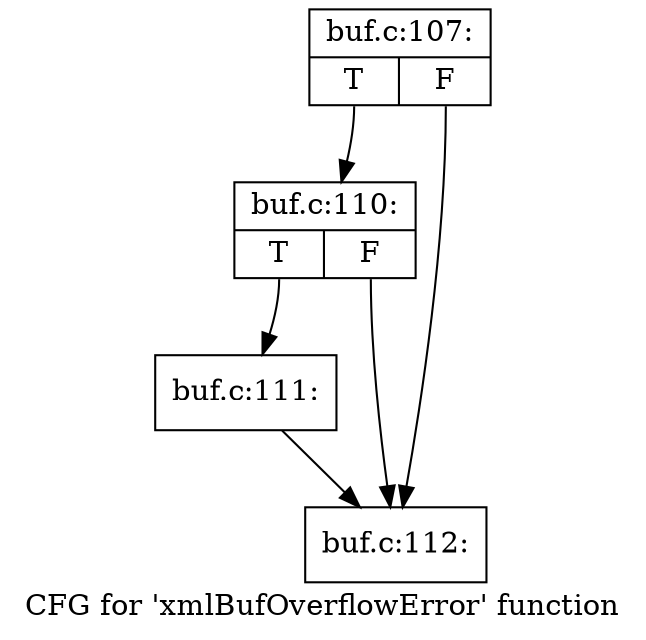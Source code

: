 digraph "CFG for 'xmlBufOverflowError' function" {
	label="CFG for 'xmlBufOverflowError' function";

	Node0x55fd8d0 [shape=record,label="{buf.c:107:|{<s0>T|<s1>F}}"];
	Node0x55fd8d0:s0 -> Node0x5685000;
	Node0x55fd8d0:s1 -> Node0x5684fb0;
	Node0x5685000 [shape=record,label="{buf.c:110:|{<s0>T|<s1>F}}"];
	Node0x5685000:s0 -> Node0x5684f60;
	Node0x5685000:s1 -> Node0x5684fb0;
	Node0x5684f60 [shape=record,label="{buf.c:111:}"];
	Node0x5684f60 -> Node0x5684fb0;
	Node0x5684fb0 [shape=record,label="{buf.c:112:}"];
}
